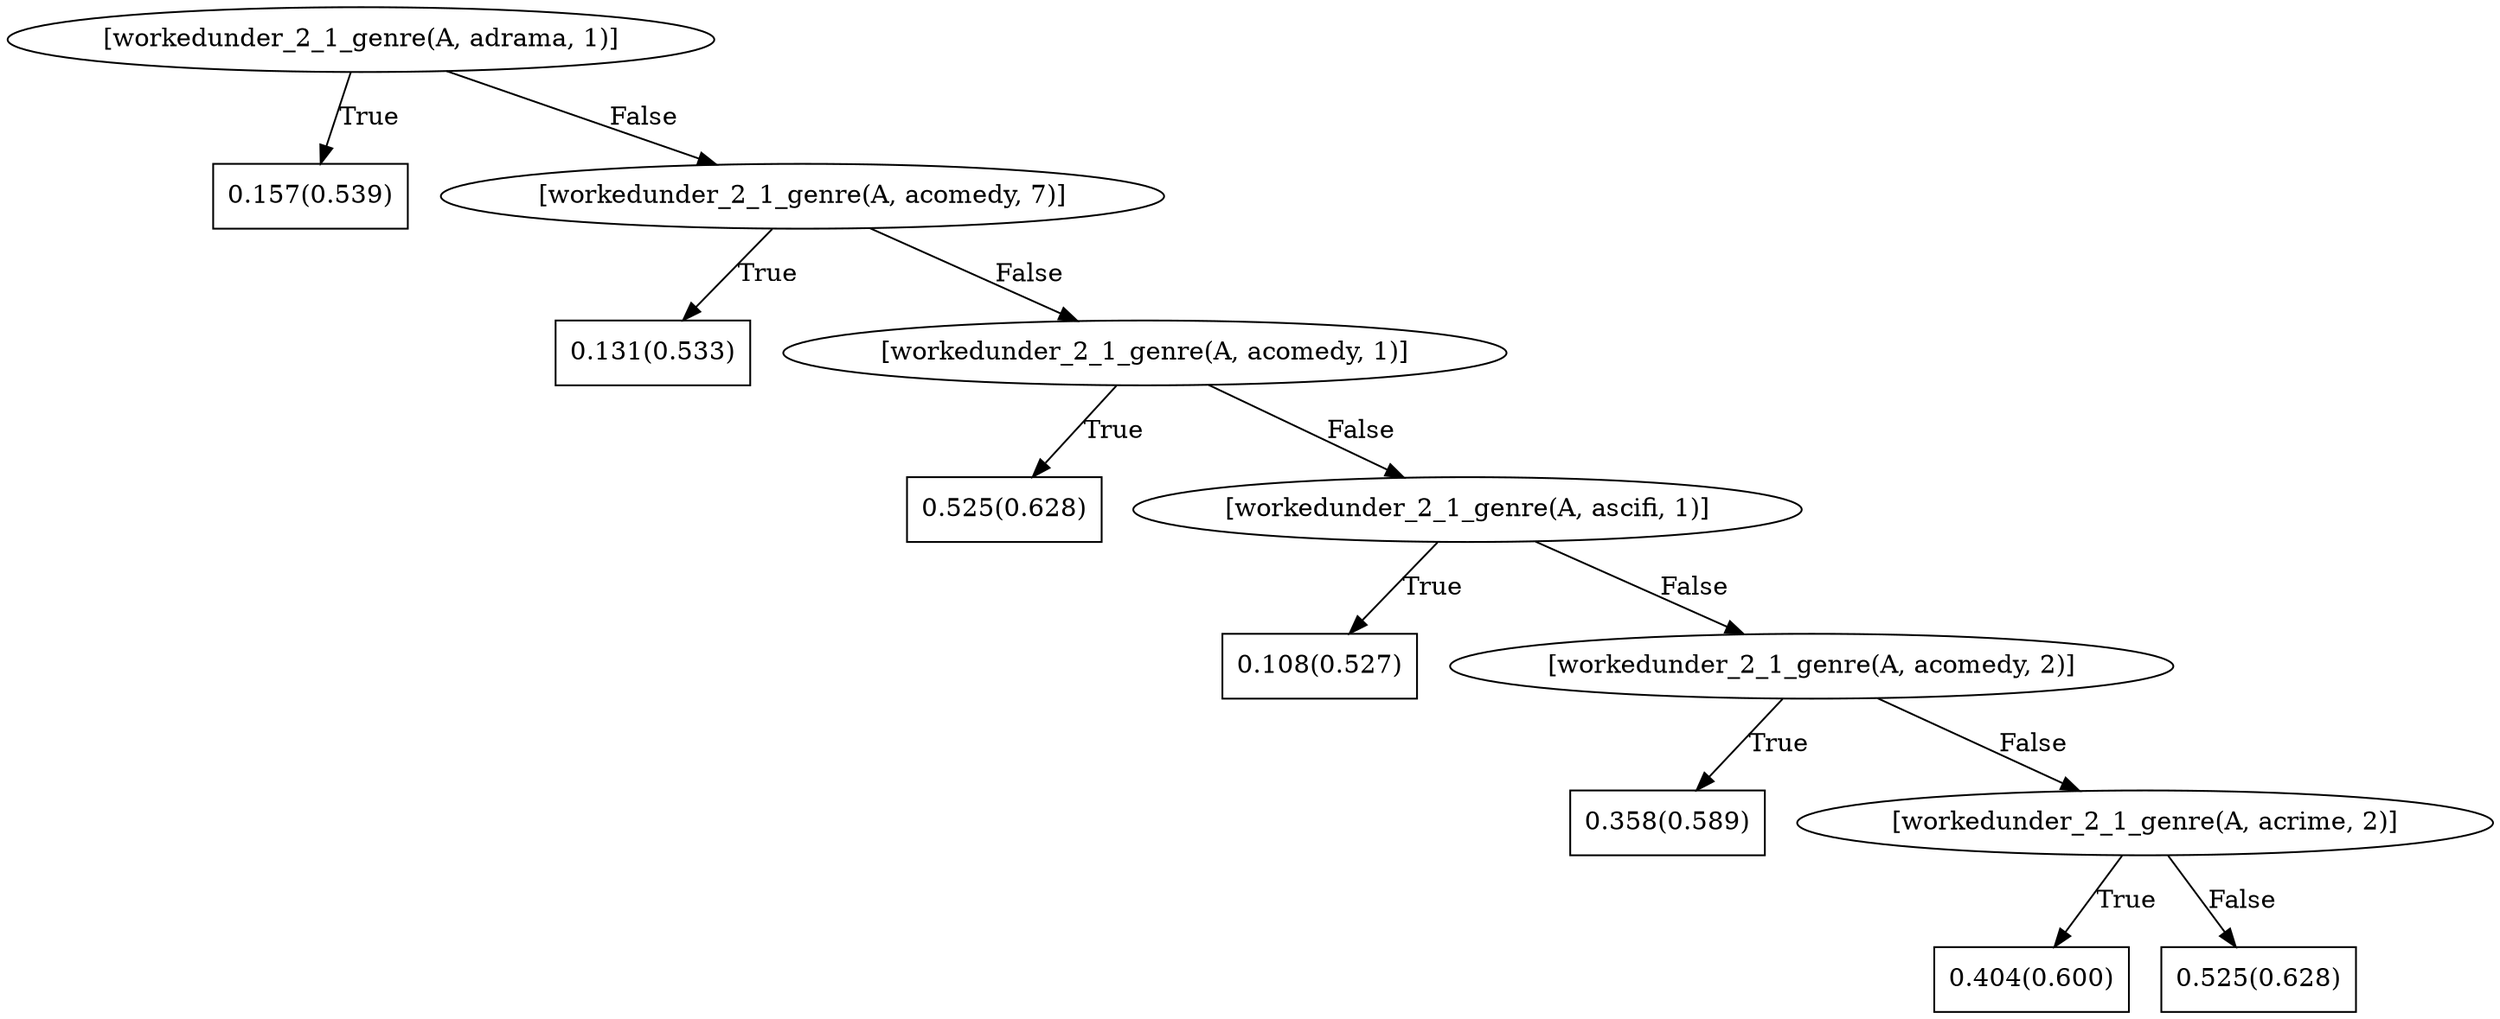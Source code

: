digraph G{ 
1[label = "[workedunder_2_1_genre(A, adrama, 1)]"];
1 -> 2[label="True"];
1 -> 3[label="False"];
2[shape = box,label = "0.157(0.539)"];
3[label = "[workedunder_2_1_genre(A, acomedy, 7)]"];
3 -> 4[label="True"];
3 -> 5[label="False"];
4[shape = box,label = "0.131(0.533)"];
5[label = "[workedunder_2_1_genre(A, acomedy, 1)]"];
5 -> 6[label="True"];
5 -> 7[label="False"];
6[shape = box,label = "0.525(0.628)"];
7[label = "[workedunder_2_1_genre(A, ascifi, 1)]"];
7 -> 8[label="True"];
7 -> 9[label="False"];
8[shape = box,label = "0.108(0.527)"];
9[label = "[workedunder_2_1_genre(A, acomedy, 2)]"];
9 -> 10[label="True"];
9 -> 11[label="False"];
10[shape = box,label = "0.358(0.589)"];
11[label = "[workedunder_2_1_genre(A, acrime, 2)]"];
11 -> 12[label="True"];
11 -> 13[label="False"];
12[shape = box,label = "0.404(0.600)"];
13[shape = box,label = "0.525(0.628)"];
}
